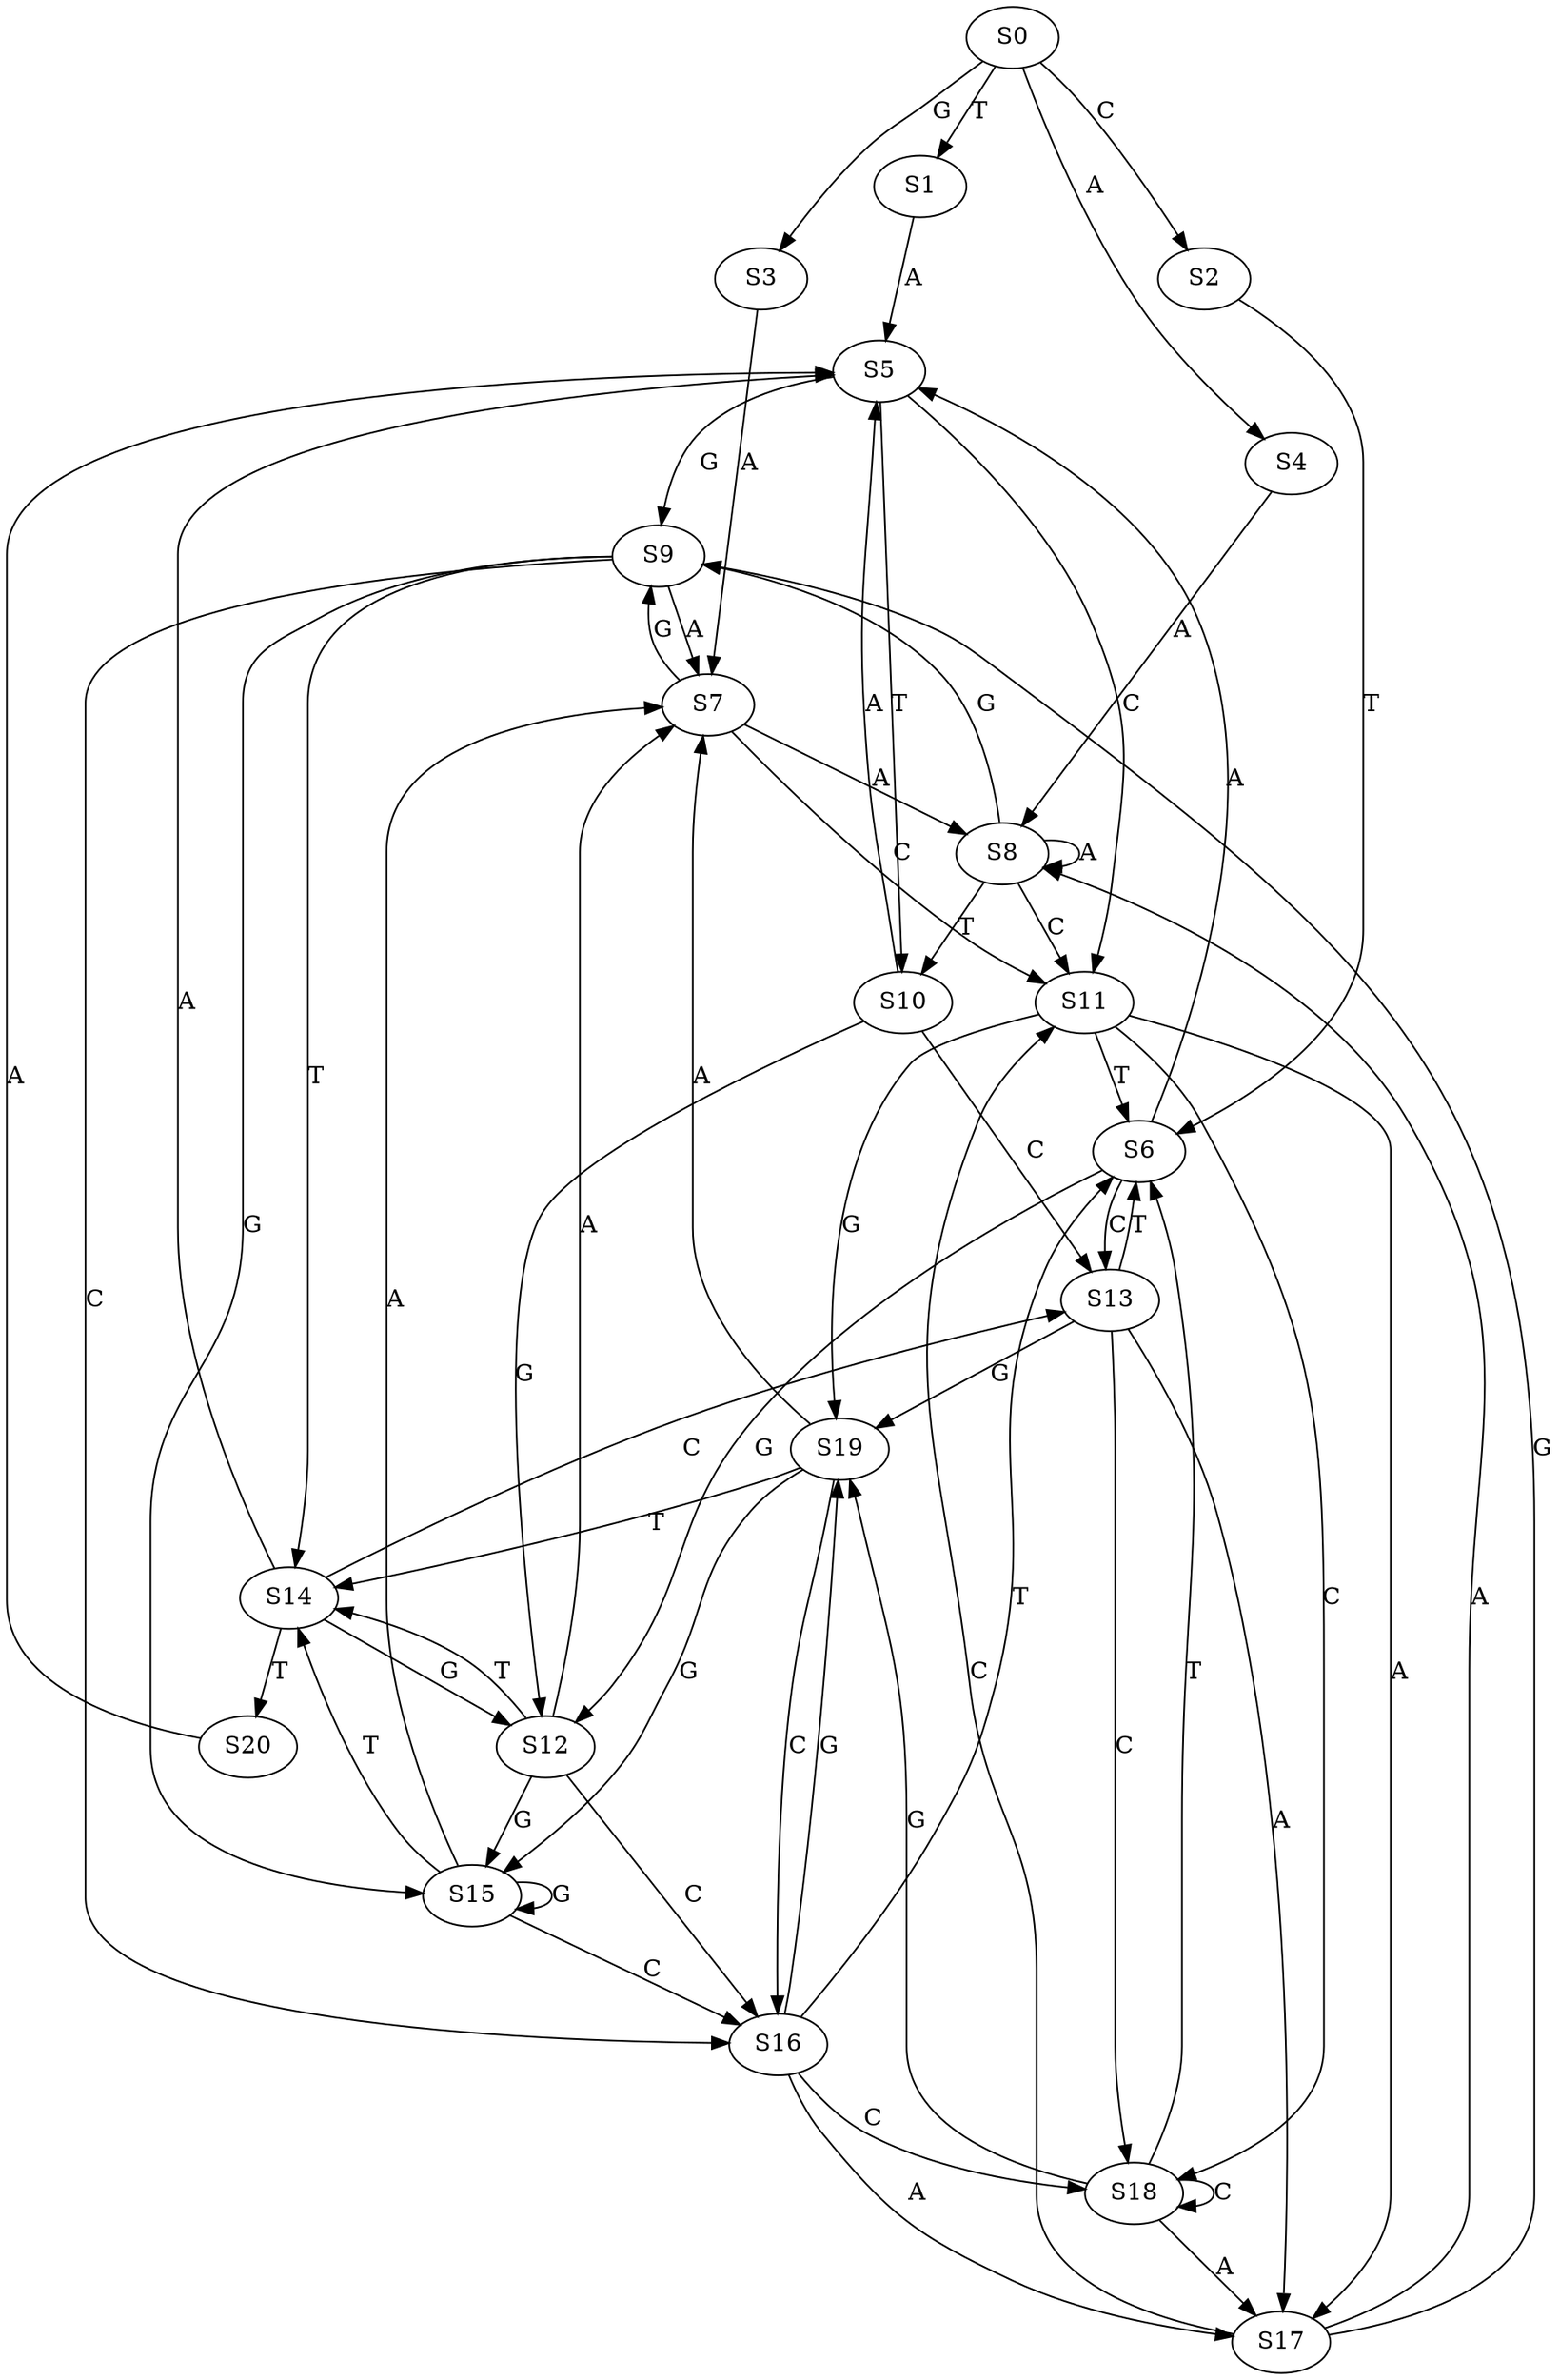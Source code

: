 strict digraph  {
	S0 -> S1 [ label = T ];
	S0 -> S2 [ label = C ];
	S0 -> S3 [ label = G ];
	S0 -> S4 [ label = A ];
	S1 -> S5 [ label = A ];
	S2 -> S6 [ label = T ];
	S3 -> S7 [ label = A ];
	S4 -> S8 [ label = A ];
	S5 -> S9 [ label = G ];
	S5 -> S10 [ label = T ];
	S5 -> S11 [ label = C ];
	S6 -> S12 [ label = G ];
	S6 -> S13 [ label = C ];
	S6 -> S5 [ label = A ];
	S7 -> S9 [ label = G ];
	S7 -> S8 [ label = A ];
	S7 -> S11 [ label = C ];
	S8 -> S10 [ label = T ];
	S8 -> S11 [ label = C ];
	S8 -> S9 [ label = G ];
	S8 -> S8 [ label = A ];
	S9 -> S14 [ label = T ];
	S9 -> S15 [ label = G ];
	S9 -> S7 [ label = A ];
	S9 -> S16 [ label = C ];
	S10 -> S5 [ label = A ];
	S10 -> S13 [ label = C ];
	S10 -> S12 [ label = G ];
	S11 -> S17 [ label = A ];
	S11 -> S6 [ label = T ];
	S11 -> S18 [ label = C ];
	S11 -> S19 [ label = G ];
	S12 -> S7 [ label = A ];
	S12 -> S14 [ label = T ];
	S12 -> S16 [ label = C ];
	S12 -> S15 [ label = G ];
	S13 -> S6 [ label = T ];
	S13 -> S19 [ label = G ];
	S13 -> S18 [ label = C ];
	S13 -> S17 [ label = A ];
	S14 -> S5 [ label = A ];
	S14 -> S13 [ label = C ];
	S14 -> S12 [ label = G ];
	S14 -> S20 [ label = T ];
	S15 -> S7 [ label = A ];
	S15 -> S14 [ label = T ];
	S15 -> S15 [ label = G ];
	S15 -> S16 [ label = C ];
	S16 -> S18 [ label = C ];
	S16 -> S17 [ label = A ];
	S16 -> S6 [ label = T ];
	S16 -> S19 [ label = G ];
	S17 -> S9 [ label = G ];
	S17 -> S11 [ label = C ];
	S17 -> S8 [ label = A ];
	S18 -> S19 [ label = G ];
	S18 -> S18 [ label = C ];
	S18 -> S17 [ label = A ];
	S18 -> S6 [ label = T ];
	S19 -> S15 [ label = G ];
	S19 -> S14 [ label = T ];
	S19 -> S7 [ label = A ];
	S19 -> S16 [ label = C ];
	S20 -> S5 [ label = A ];
}
